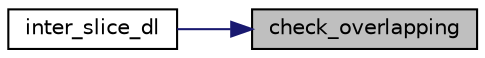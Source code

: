 digraph "check_overlapping"
{
 // LATEX_PDF_SIZE
  edge [fontname="Helvetica",fontsize="10",labelfontname="Helvetica",labelfontsize="10"];
  node [fontname="Helvetica",fontsize="10",shape=record];
  rankdir="RL";
  Node1 [label="check_overlapping",height=0.2,width=0.4,color="black", fillcolor="grey75", style="filled", fontcolor="black",tooltip=" "];
  Node1 -> Node2 [dir="back",color="midnightblue",fontsize="10",style="solid",fontname="Helvetica"];
  Node2 [label="inter_slice_dl",height=0.2,width=0.4,color="black", fillcolor="white", style="filled",URL="$group____mac.html#ga7ab2acef126a7e073a41b9be6f80ae1d",tooltip="這是本論文最重要的函式之一，負責處理downlink 的slice isolation和resource sharing 的運算處理。"];
}
